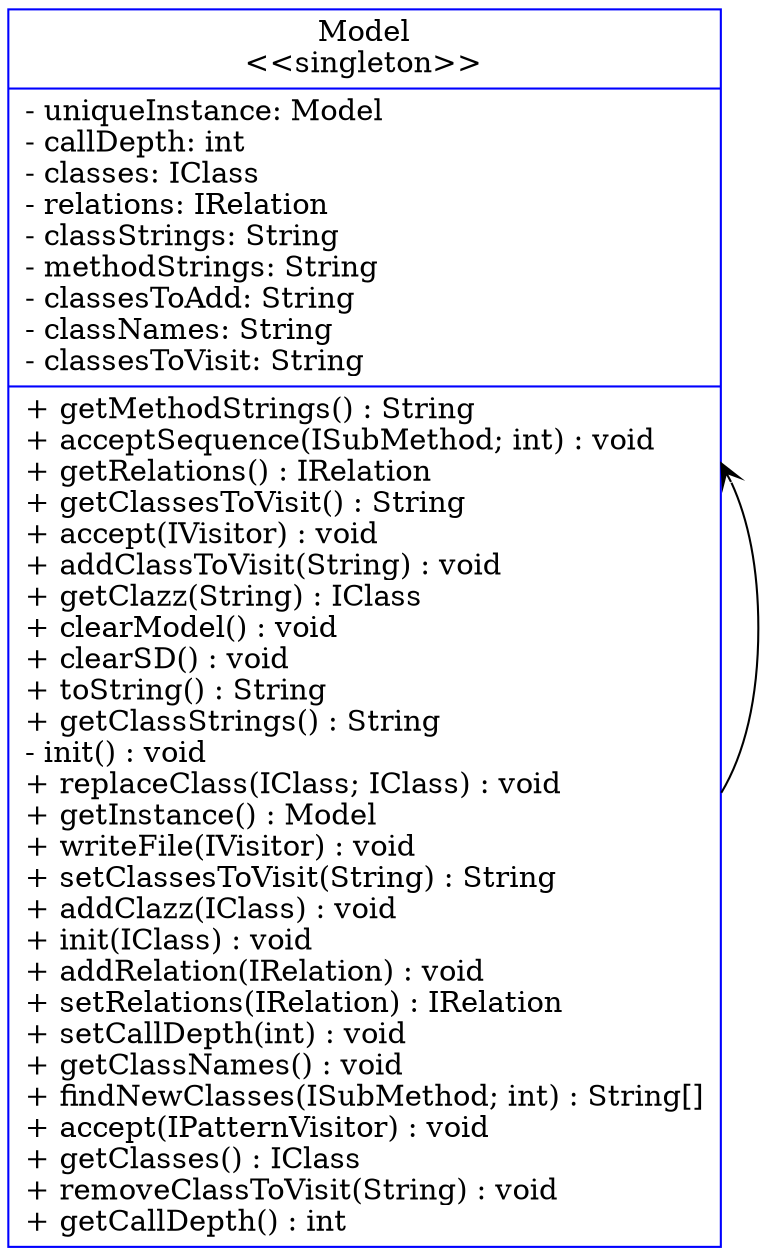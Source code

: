 digraph model{
rankdir = BT;
Model [
shape="record",color=blue
label = "{Model\n\<\<singleton\>\>|- uniqueInstance: Model\l- callDepth: int\l- classes: IClass\l- relations: IRelation\l- classStrings: String\l- methodStrings: String\l- classesToAdd: String\l- classNames: String\l- classesToVisit: String\l|+ getMethodStrings() : String\l+ acceptSequence(ISubMethod; int) : void\l+ getRelations() : IRelation\l+ getClassesToVisit() : String\l+ accept(IVisitor) : void\l+ addClassToVisit(String) : void\l+ getClazz(String) : IClass\l+ clearModel() : void\l+ clearSD() : void\l+ toString() : String\l+ getClassStrings() : String\l- init() : void\l+ replaceClass(IClass; IClass) : void\l+ getInstance() : Model\l+ writeFile(IVisitor) : void\l+ setClassesToVisit(String) : String\l+ addClazz(IClass) : void\l+ init(IClass) : void\l+ addRelation(IRelation) : void\l+ setRelations(IRelation) : IRelation\l+ setCallDepth(int) : void\l+ getClassNames() : void\l+ findNewClasses(ISubMethod; int) : String[]\l+ accept(IPatternVisitor) : void\l+ getClasses() : IClass\l+ removeClassToVisit(String) : void\l+ getCallDepth() : int\l}"
];

//writing relations between classes now
Model -> Model [arrowhead = "vee"];
}